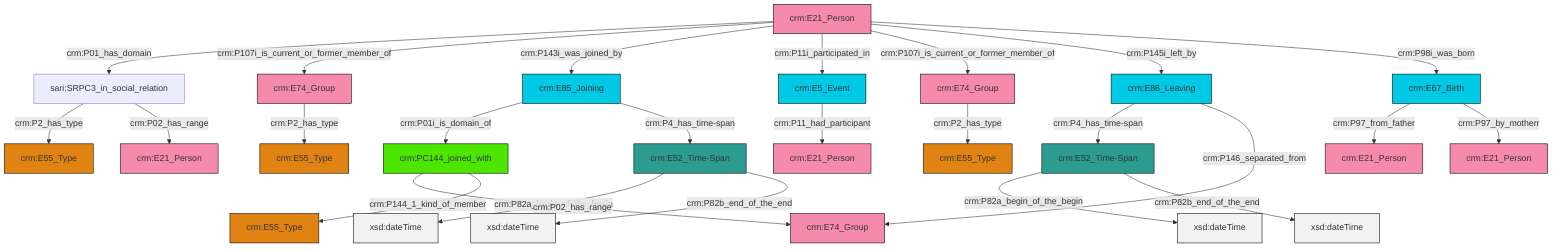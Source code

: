 graph TD
classDef Literal fill:#f2f2f2,stroke:#000000;
classDef CRM_Entity fill:#FFFFFF,stroke:#000000;
classDef Temporal_Entity fill:#00C9E6, stroke:#000000;
classDef Type fill:#E18312, stroke:#000000;
classDef Time-Span fill:#2C9C91, stroke:#000000;
classDef Appellation fill:#FFEB7F, stroke:#000000;
classDef Place fill:#008836, stroke:#000000;
classDef Persistent_Item fill:#B266B2, stroke:#000000;
classDef Conceptual_Object fill:#FFD700, stroke:#000000;
classDef Physical_Thing fill:#D2B48C, stroke:#000000;
classDef Actor fill:#f58aad, stroke:#000000;
classDef PC_Classes fill:#4ce600, stroke:#000000;
classDef Multi fill:#cccccc,stroke:#000000;

6["crm:E52_Time-Span"]:::Time-Span -->|crm:P82a_begin_of_the_begin| 7[xsd:dateTime]:::Literal
6["crm:E52_Time-Span"]:::Time-Span -->|crm:P82b_end_of_the_end| 8[xsd:dateTime]:::Literal
9["crm:E85_Joining"]:::Temporal_Entity -->|crm:P01i_is_domain_of| 10["crm:PC144_joined_with"]:::PC_Classes
0["crm:E86_Leaving"]:::Temporal_Entity -->|crm:P4_has_time-span| 11["crm:E52_Time-Span"]:::Time-Span
10["crm:PC144_joined_with"]:::PC_Classes -->|crm:P02_has_range| 12["crm:E74_Group"]:::Actor
4["crm:E67_Birth"]:::Temporal_Entity -->|crm:P97_from_father| 14["crm:E21_Person"]:::Actor
16["crm:E21_Person"]:::Actor -->|crm:P01_has_domain| 17["sari:SRPC3_in_social_relation"]:::Default
16["crm:E21_Person"]:::Actor -->|crm:P107i_is_current_or_former_member_of| 18["crm:E74_Group"]:::Actor
10["crm:PC144_joined_with"]:::PC_Classes -->|crm:P144_1_kind_of_member| 19["crm:E55_Type"]:::Type
16["crm:E21_Person"]:::Actor -->|crm:P143i_was_joined_by| 9["crm:E85_Joining"]:::Temporal_Entity
22["crm:E74_Group"]:::Actor -->|crm:P2_has_type| 23["crm:E55_Type"]:::Type
16["crm:E21_Person"]:::Actor -->|crm:P11i_participated_in| 24["crm:E5_Event"]:::Temporal_Entity
24["crm:E5_Event"]:::Temporal_Entity -->|crm:P11_had_participant| 25["crm:E21_Person"]:::Actor
18["crm:E74_Group"]:::Actor -->|crm:P2_has_type| 26["crm:E55_Type"]:::Type
9["crm:E85_Joining"]:::Temporal_Entity -->|crm:P4_has_time-span| 6["crm:E52_Time-Span"]:::Time-Span
17["sari:SRPC3_in_social_relation"]:::Default -->|crm:P2_has_type| 28["crm:E55_Type"]:::Type
4["crm:E67_Birth"]:::Temporal_Entity -->|crm:P97_by_motherr| 30["crm:E21_Person"]:::Actor
16["crm:E21_Person"]:::Actor -->|crm:P107i_is_current_or_former_member_of| 22["crm:E74_Group"]:::Actor
11["crm:E52_Time-Span"]:::Time-Span -->|crm:P82a_begin_of_the_begin| 38[xsd:dateTime]:::Literal
17["sari:SRPC3_in_social_relation"]:::Default -->|crm:P02_has_range| 2["crm:E21_Person"]:::Actor
11["crm:E52_Time-Span"]:::Time-Span -->|crm:P82b_end_of_the_end| 41[xsd:dateTime]:::Literal
16["crm:E21_Person"]:::Actor -->|crm:P145i_left_by| 0["crm:E86_Leaving"]:::Temporal_Entity
16["crm:E21_Person"]:::Actor -->|crm:P98i_was_born| 4["crm:E67_Birth"]:::Temporal_Entity
0["crm:E86_Leaving"]:::Temporal_Entity -->|crm:P146_separated_from| 12["crm:E74_Group"]:::Actor